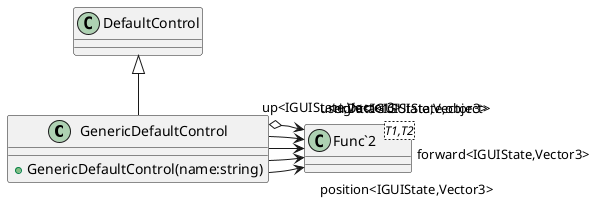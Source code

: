 @startuml
class GenericDefaultControl {
    + GenericDefaultControl(name:string)
}
class "Func`2"<T1,T2> {
}
DefaultControl <|-- GenericDefaultControl
GenericDefaultControl --> "position<IGUIState,Vector3>" "Func`2"
GenericDefaultControl --> "forward<IGUIState,Vector3>" "Func`2"
GenericDefaultControl --> "up<IGUIState,Vector3>" "Func`2"
GenericDefaultControl --> "right<IGUIState,Vector3>" "Func`2"
GenericDefaultControl o-> "userData<IGUIState,object>" "Func`2"
@enduml
